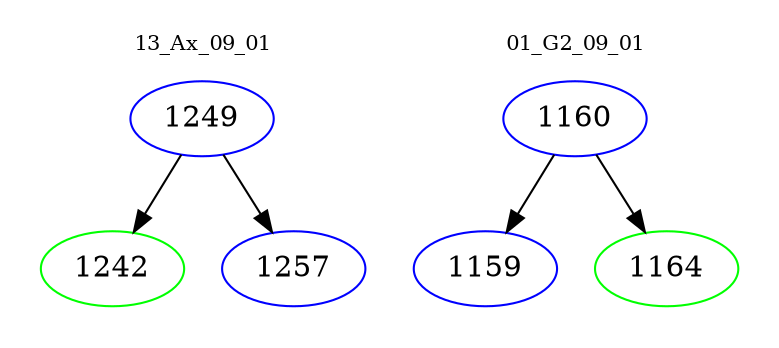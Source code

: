 digraph{
subgraph cluster_0 {
color = white
label = "13_Ax_09_01";
fontsize=10;
T0_1249 [label="1249", color="blue"]
T0_1249 -> T0_1242 [color="black"]
T0_1242 [label="1242", color="green"]
T0_1249 -> T0_1257 [color="black"]
T0_1257 [label="1257", color="blue"]
}
subgraph cluster_1 {
color = white
label = "01_G2_09_01";
fontsize=10;
T1_1160 [label="1160", color="blue"]
T1_1160 -> T1_1159 [color="black"]
T1_1159 [label="1159", color="blue"]
T1_1160 -> T1_1164 [color="black"]
T1_1164 [label="1164", color="green"]
}
}
